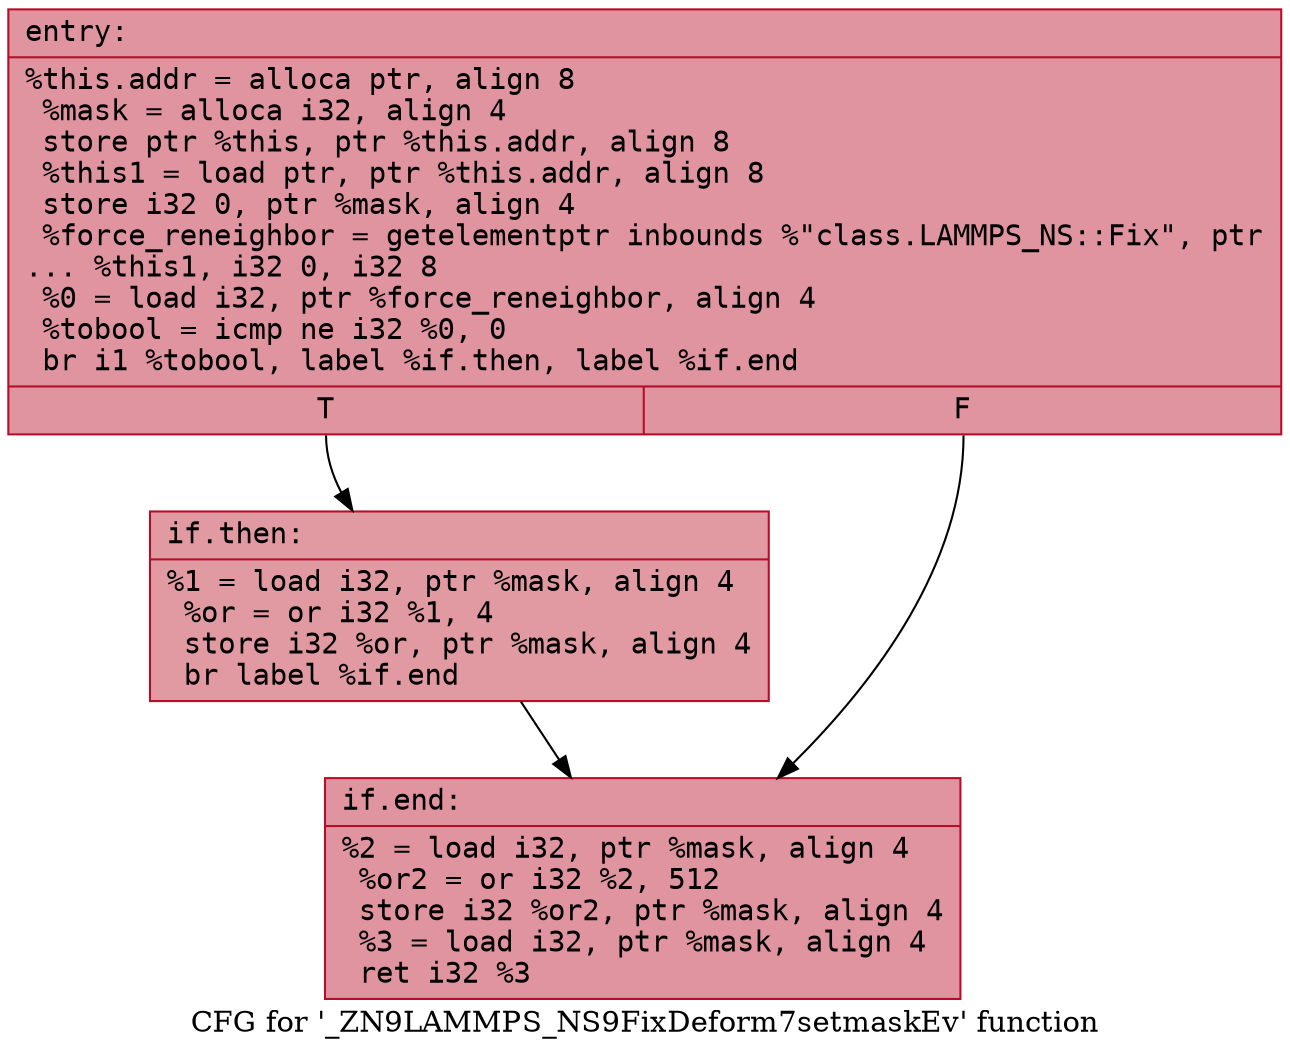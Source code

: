 digraph "CFG for '_ZN9LAMMPS_NS9FixDeform7setmaskEv' function" {
	label="CFG for '_ZN9LAMMPS_NS9FixDeform7setmaskEv' function";

	Node0x558e84eb3880 [shape=record,color="#b70d28ff", style=filled, fillcolor="#b70d2870" fontname="Courier",label="{entry:\l|  %this.addr = alloca ptr, align 8\l  %mask = alloca i32, align 4\l  store ptr %this, ptr %this.addr, align 8\l  %this1 = load ptr, ptr %this.addr, align 8\l  store i32 0, ptr %mask, align 4\l  %force_reneighbor = getelementptr inbounds %\"class.LAMMPS_NS::Fix\", ptr\l... %this1, i32 0, i32 8\l  %0 = load i32, ptr %force_reneighbor, align 4\l  %tobool = icmp ne i32 %0, 0\l  br i1 %tobool, label %if.then, label %if.end\l|{<s0>T|<s1>F}}"];
	Node0x558e84eb3880:s0 -> Node0x558e84eb3de0[tooltip="entry -> if.then\nProbability 62.50%" ];
	Node0x558e84eb3880:s1 -> Node0x558e84eb3e50[tooltip="entry -> if.end\nProbability 37.50%" ];
	Node0x558e84eb3de0 [shape=record,color="#b70d28ff", style=filled, fillcolor="#bb1b2c70" fontname="Courier",label="{if.then:\l|  %1 = load i32, ptr %mask, align 4\l  %or = or i32 %1, 4\l  store i32 %or, ptr %mask, align 4\l  br label %if.end\l}"];
	Node0x558e84eb3de0 -> Node0x558e84eb3e50[tooltip="if.then -> if.end\nProbability 100.00%" ];
	Node0x558e84eb3e50 [shape=record,color="#b70d28ff", style=filled, fillcolor="#b70d2870" fontname="Courier",label="{if.end:\l|  %2 = load i32, ptr %mask, align 4\l  %or2 = or i32 %2, 512\l  store i32 %or2, ptr %mask, align 4\l  %3 = load i32, ptr %mask, align 4\l  ret i32 %3\l}"];
}
